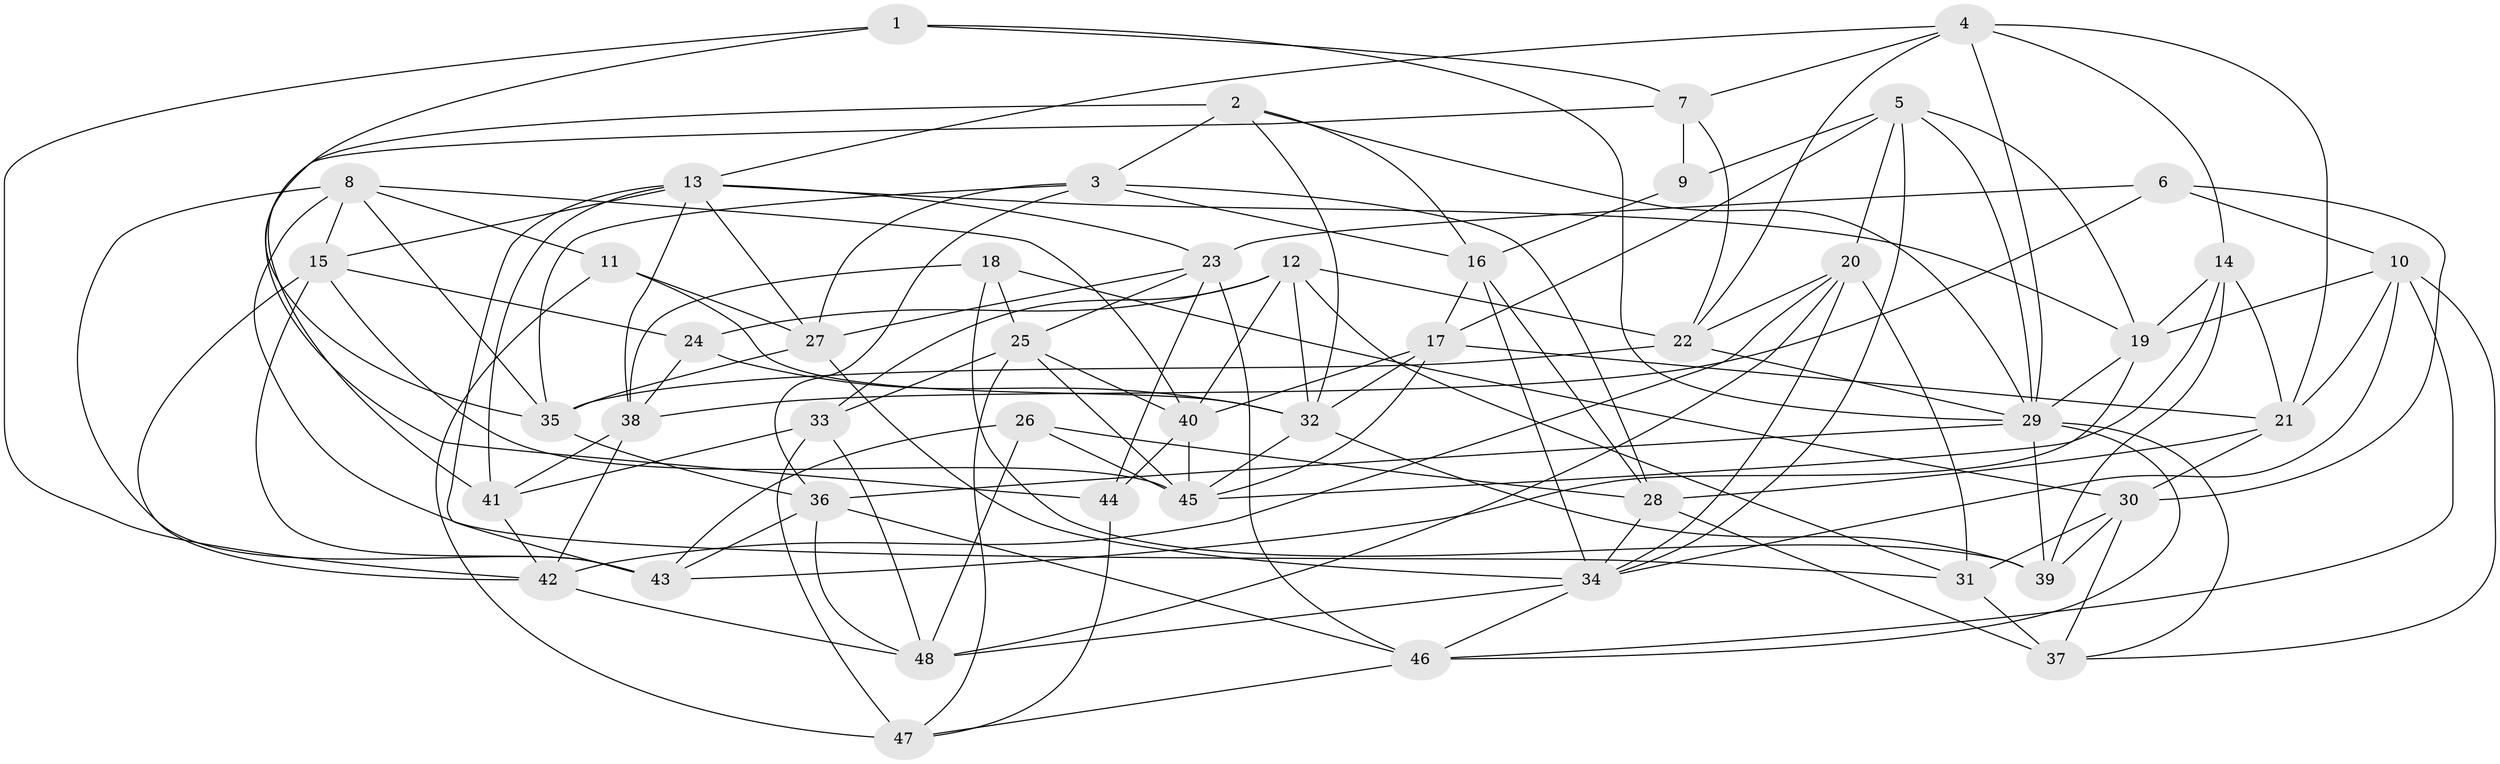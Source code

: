 // original degree distribution, {4: 1.0}
// Generated by graph-tools (version 1.1) at 2025/03/03/09/25 03:03:06]
// undirected, 48 vertices, 136 edges
graph export_dot {
graph [start="1"]
  node [color=gray90,style=filled];
  1;
  2;
  3;
  4;
  5;
  6;
  7;
  8;
  9;
  10;
  11;
  12;
  13;
  14;
  15;
  16;
  17;
  18;
  19;
  20;
  21;
  22;
  23;
  24;
  25;
  26;
  27;
  28;
  29;
  30;
  31;
  32;
  33;
  34;
  35;
  36;
  37;
  38;
  39;
  40;
  41;
  42;
  43;
  44;
  45;
  46;
  47;
  48;
  1 -- 7 [weight=1.0];
  1 -- 29 [weight=1.0];
  1 -- 35 [weight=1.0];
  1 -- 42 [weight=1.0];
  2 -- 3 [weight=1.0];
  2 -- 16 [weight=1.0];
  2 -- 29 [weight=1.0];
  2 -- 32 [weight=1.0];
  2 -- 41 [weight=2.0];
  3 -- 16 [weight=1.0];
  3 -- 27 [weight=1.0];
  3 -- 28 [weight=1.0];
  3 -- 35 [weight=1.0];
  3 -- 36 [weight=1.0];
  4 -- 7 [weight=1.0];
  4 -- 13 [weight=1.0];
  4 -- 14 [weight=1.0];
  4 -- 21 [weight=1.0];
  4 -- 22 [weight=1.0];
  4 -- 29 [weight=1.0];
  5 -- 9 [weight=1.0];
  5 -- 17 [weight=1.0];
  5 -- 19 [weight=1.0];
  5 -- 20 [weight=1.0];
  5 -- 29 [weight=1.0];
  5 -- 34 [weight=1.0];
  6 -- 10 [weight=1.0];
  6 -- 23 [weight=1.0];
  6 -- 30 [weight=1.0];
  6 -- 38 [weight=1.0];
  7 -- 9 [weight=2.0];
  7 -- 22 [weight=1.0];
  7 -- 44 [weight=1.0];
  8 -- 11 [weight=1.0];
  8 -- 15 [weight=1.0];
  8 -- 31 [weight=1.0];
  8 -- 35 [weight=1.0];
  8 -- 40 [weight=1.0];
  8 -- 43 [weight=1.0];
  9 -- 16 [weight=1.0];
  10 -- 19 [weight=1.0];
  10 -- 21 [weight=1.0];
  10 -- 34 [weight=1.0];
  10 -- 37 [weight=1.0];
  10 -- 46 [weight=1.0];
  11 -- 27 [weight=1.0];
  11 -- 32 [weight=1.0];
  11 -- 47 [weight=1.0];
  12 -- 22 [weight=1.0];
  12 -- 24 [weight=1.0];
  12 -- 31 [weight=1.0];
  12 -- 32 [weight=1.0];
  12 -- 33 [weight=1.0];
  12 -- 40 [weight=1.0];
  13 -- 15 [weight=1.0];
  13 -- 19 [weight=1.0];
  13 -- 23 [weight=1.0];
  13 -- 27 [weight=1.0];
  13 -- 38 [weight=1.0];
  13 -- 41 [weight=1.0];
  13 -- 43 [weight=1.0];
  14 -- 19 [weight=1.0];
  14 -- 21 [weight=1.0];
  14 -- 39 [weight=1.0];
  14 -- 45 [weight=2.0];
  15 -- 24 [weight=1.0];
  15 -- 42 [weight=1.0];
  15 -- 43 [weight=1.0];
  15 -- 45 [weight=1.0];
  16 -- 17 [weight=1.0];
  16 -- 28 [weight=1.0];
  16 -- 34 [weight=1.0];
  17 -- 21 [weight=1.0];
  17 -- 32 [weight=1.0];
  17 -- 40 [weight=1.0];
  17 -- 45 [weight=1.0];
  18 -- 25 [weight=1.0];
  18 -- 30 [weight=1.0];
  18 -- 38 [weight=1.0];
  18 -- 39 [weight=1.0];
  19 -- 29 [weight=1.0];
  19 -- 43 [weight=1.0];
  20 -- 22 [weight=1.0];
  20 -- 31 [weight=1.0];
  20 -- 34 [weight=1.0];
  20 -- 42 [weight=1.0];
  20 -- 48 [weight=1.0];
  21 -- 28 [weight=1.0];
  21 -- 30 [weight=1.0];
  22 -- 29 [weight=1.0];
  22 -- 35 [weight=1.0];
  23 -- 25 [weight=1.0];
  23 -- 27 [weight=1.0];
  23 -- 44 [weight=1.0];
  23 -- 46 [weight=1.0];
  24 -- 32 [weight=1.0];
  24 -- 38 [weight=1.0];
  25 -- 33 [weight=1.0];
  25 -- 40 [weight=1.0];
  25 -- 45 [weight=1.0];
  25 -- 47 [weight=1.0];
  26 -- 28 [weight=1.0];
  26 -- 43 [weight=1.0];
  26 -- 45 [weight=1.0];
  26 -- 48 [weight=1.0];
  27 -- 34 [weight=1.0];
  27 -- 35 [weight=1.0];
  28 -- 34 [weight=1.0];
  28 -- 37 [weight=1.0];
  29 -- 36 [weight=1.0];
  29 -- 37 [weight=1.0];
  29 -- 39 [weight=1.0];
  29 -- 46 [weight=1.0];
  30 -- 31 [weight=1.0];
  30 -- 37 [weight=1.0];
  30 -- 39 [weight=1.0];
  31 -- 37 [weight=2.0];
  32 -- 39 [weight=2.0];
  32 -- 45 [weight=1.0];
  33 -- 41 [weight=1.0];
  33 -- 47 [weight=2.0];
  33 -- 48 [weight=1.0];
  34 -- 46 [weight=1.0];
  34 -- 48 [weight=1.0];
  35 -- 36 [weight=1.0];
  36 -- 43 [weight=1.0];
  36 -- 46 [weight=1.0];
  36 -- 48 [weight=1.0];
  38 -- 41 [weight=1.0];
  38 -- 42 [weight=1.0];
  40 -- 44 [weight=1.0];
  40 -- 45 [weight=1.0];
  41 -- 42 [weight=1.0];
  42 -- 48 [weight=1.0];
  44 -- 47 [weight=1.0];
  46 -- 47 [weight=1.0];
}
